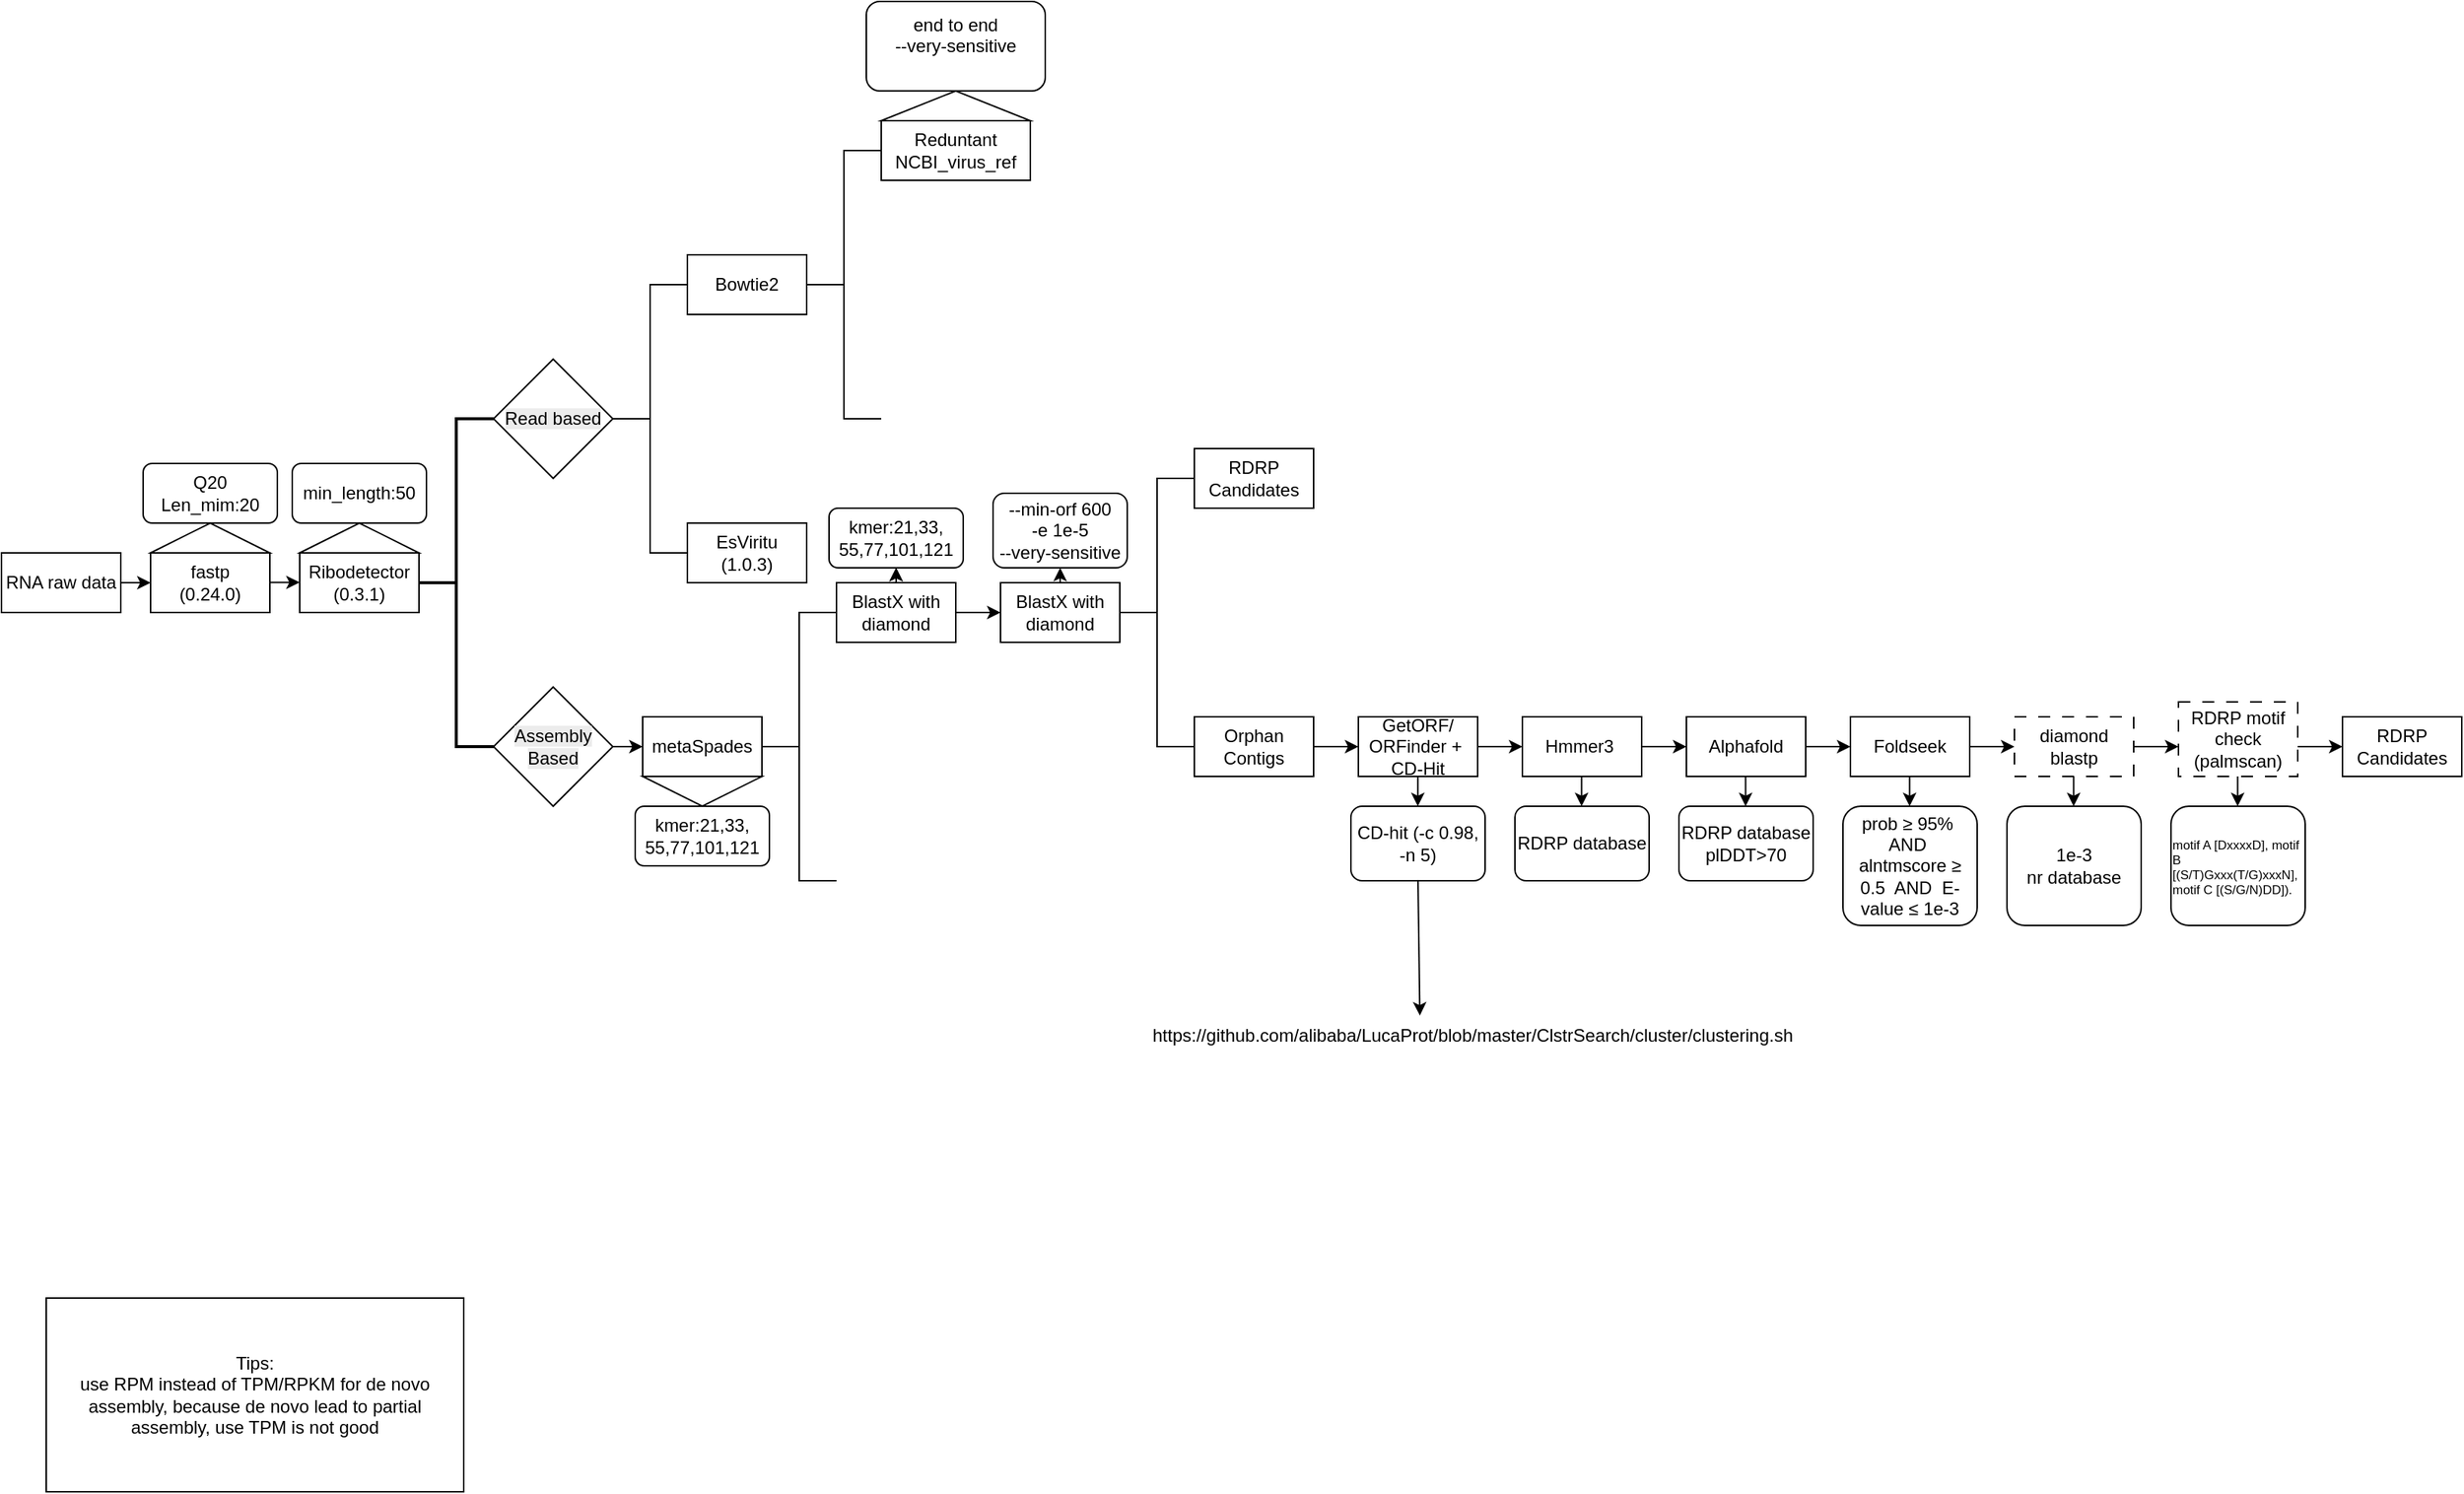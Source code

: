 <mxfile version="28.1.0">
  <diagram name="Page-1" id="d5VSCIzbNMDESyZ41HRd">
    <mxGraphModel dx="389" dy="1309" grid="1" gridSize="10" guides="1" tooltips="1" connect="1" arrows="1" fold="1" page="1" pageScale="1" pageWidth="850" pageHeight="1100" math="0" shadow="0">
      <root>
        <mxCell id="0" />
        <mxCell id="1" parent="0" />
        <mxCell id="2hq1q1hE4ae5PyoyzUcr-1" value="RNA raw data" style="rounded=0;whiteSpace=wrap;html=1;" parent="1" vertex="1">
          <mxGeometry x="30" y="60" width="80" height="40" as="geometry" />
        </mxCell>
        <mxCell id="3U4D3AY32I1sPScVAuO_-1" value="fastp&lt;div&gt;(0.24.0)&lt;/div&gt;" style="rounded=0;whiteSpace=wrap;html=1;" parent="1" vertex="1">
          <mxGeometry x="130" y="60" width="80" height="40" as="geometry" />
        </mxCell>
        <mxCell id="3U4D3AY32I1sPScVAuO_-2" value="" style="endArrow=classic;html=1;rounded=0;exitX=1;exitY=0.5;exitDx=0;exitDy=0;entryX=0;entryY=0.5;entryDx=0;entryDy=0;" parent="1" source="2hq1q1hE4ae5PyoyzUcr-1" target="3U4D3AY32I1sPScVAuO_-1" edge="1">
          <mxGeometry width="50" height="50" relative="1" as="geometry">
            <mxPoint x="350" y="270" as="sourcePoint" />
            <mxPoint x="400" y="220" as="targetPoint" />
          </mxGeometry>
        </mxCell>
        <mxCell id="3U4D3AY32I1sPScVAuO_-4" value="&lt;span style=&quot;background-color: transparent; color: light-dark(rgb(0, 0, 0), rgb(255, 255, 255));&quot;&gt;Q20&lt;/span&gt;&lt;div&gt;Len_mim:20&lt;/div&gt;" style="rounded=1;whiteSpace=wrap;html=1;" parent="1" vertex="1">
          <mxGeometry x="125" width="90" height="40" as="geometry" />
        </mxCell>
        <mxCell id="3U4D3AY32I1sPScVAuO_-6" value="" style="triangle;whiteSpace=wrap;html=1;rotation=-90;" parent="1" vertex="1">
          <mxGeometry x="160" y="10" width="20" height="80" as="geometry" />
        </mxCell>
        <mxCell id="mpjd_PZbwG2OVMUTGQUJ-1" value="" style="endArrow=classic;html=1;rounded=0;exitX=1;exitY=0.5;exitDx=0;exitDy=0;entryX=0;entryY=0.5;entryDx=0;entryDy=0;" parent="1" edge="1">
          <mxGeometry width="50" height="50" relative="1" as="geometry">
            <mxPoint x="210" y="79.81" as="sourcePoint" />
            <mxPoint x="230" y="79.81" as="targetPoint" />
          </mxGeometry>
        </mxCell>
        <mxCell id="mpjd_PZbwG2OVMUTGQUJ-2" value="Ribodetector&lt;div&gt;(0.3.1)&lt;/div&gt;" style="rounded=0;whiteSpace=wrap;html=1;" parent="1" vertex="1">
          <mxGeometry x="230" y="60" width="80" height="40" as="geometry" />
        </mxCell>
        <mxCell id="mpjd_PZbwG2OVMUTGQUJ-3" value="min_length:50" style="rounded=1;whiteSpace=wrap;html=1;" parent="1" vertex="1">
          <mxGeometry x="225" width="90" height="40" as="geometry" />
        </mxCell>
        <mxCell id="mpjd_PZbwG2OVMUTGQUJ-4" value="" style="triangle;whiteSpace=wrap;html=1;rotation=-90;" parent="1" vertex="1">
          <mxGeometry x="260" y="10" width="20" height="80" as="geometry" />
        </mxCell>
        <mxCell id="mpjd_PZbwG2OVMUTGQUJ-28" value="" style="strokeWidth=2;html=1;shape=mxgraph.flowchart.annotation_2;align=left;labelPosition=right;pointerEvents=1;" parent="1" vertex="1">
          <mxGeometry x="310" y="-30" width="50" height="220" as="geometry" />
        </mxCell>
        <mxCell id="mpjd_PZbwG2OVMUTGQUJ-31" value="&lt;meta charset=&quot;utf-8&quot;&gt;&lt;span style=&quot;color: rgb(0, 0, 0); font-family: Helvetica; font-size: 12px; font-style: normal; font-variant-ligatures: normal; font-variant-caps: normal; font-weight: 400; letter-spacing: normal; orphans: 2; text-align: center; text-indent: 0px; text-transform: none; widows: 2; word-spacing: 0px; -webkit-text-stroke-width: 0px; white-space: normal; background-color: rgb(236, 236, 236); text-decoration-thickness: initial; text-decoration-style: initial; text-decoration-color: initial; display: inline !important; float: none;&quot;&gt;Read based&lt;/span&gt;" style="rhombus;whiteSpace=wrap;html=1;" parent="1" vertex="1">
          <mxGeometry x="360" y="-70" width="80" height="80" as="geometry" />
        </mxCell>
        <mxCell id="mpjd_PZbwG2OVMUTGQUJ-32" value="EsViritu&lt;div&gt;(1.0.3)&lt;/div&gt;" style="rounded=0;whiteSpace=wrap;html=1;" parent="1" vertex="1">
          <mxGeometry x="490" y="40" width="80" height="40" as="geometry" />
        </mxCell>
        <mxCell id="mpjd_PZbwG2OVMUTGQUJ-35" value="" style="strokeWidth=1;html=1;shape=mxgraph.flowchart.annotation_2;align=left;labelPosition=right;pointerEvents=1;" parent="1" vertex="1">
          <mxGeometry x="440" y="-120" width="50" height="180" as="geometry" />
        </mxCell>
        <mxCell id="mpjd_PZbwG2OVMUTGQUJ-36" value="Bowtie2" style="rounded=0;whiteSpace=wrap;html=1;" parent="1" vertex="1">
          <mxGeometry x="490" y="-140" width="80" height="40" as="geometry" />
        </mxCell>
        <mxCell id="mpjd_PZbwG2OVMUTGQUJ-37" value="&lt;div&gt;end to end&lt;/div&gt;--very-sensitive&lt;div&gt;&lt;br&gt;&lt;/div&gt;" style="rounded=1;whiteSpace=wrap;html=1;" parent="1" vertex="1">
          <mxGeometry x="610" y="-310" width="120" height="60" as="geometry" />
        </mxCell>
        <mxCell id="mpjd_PZbwG2OVMUTGQUJ-38" value="" style="triangle;whiteSpace=wrap;html=1;rotation=-90;" parent="1" vertex="1">
          <mxGeometry x="660" y="-290" width="20" height="100" as="geometry" />
        </mxCell>
        <mxCell id="mpjd_PZbwG2OVMUTGQUJ-39" value="" style="strokeWidth=1;html=1;shape=mxgraph.flowchart.annotation_2;align=left;labelPosition=right;pointerEvents=1;" parent="1" vertex="1">
          <mxGeometry x="570" y="-210" width="50" height="180" as="geometry" />
        </mxCell>
        <mxCell id="mpjd_PZbwG2OVMUTGQUJ-40" value="Reduntant&lt;div&gt;NCBI_virus_ref&lt;/div&gt;" style="rounded=0;whiteSpace=wrap;html=1;" parent="1" vertex="1">
          <mxGeometry x="620" y="-230" width="100" height="40" as="geometry" />
        </mxCell>
        <mxCell id="M1uCpGNBb0KluPalSdDA-1" value="&lt;span style=&quot;color: rgb(0, 0, 0); font-family: Helvetica; font-size: 12px; font-style: normal; font-variant-ligatures: normal; font-variant-caps: normal; font-weight: 400; letter-spacing: normal; orphans: 2; text-align: center; text-indent: 0px; text-transform: none; widows: 2; word-spacing: 0px; -webkit-text-stroke-width: 0px; white-space: normal; background-color: rgb(236, 236, 236); text-decoration-thickness: initial; text-decoration-style: initial; text-decoration-color: initial; float: none; display: inline !important;&quot;&gt;Assembly&lt;/span&gt;&lt;div&gt;&lt;span style=&quot;color: rgb(0, 0, 0); font-family: Helvetica; font-size: 12px; font-style: normal; font-variant-ligatures: normal; font-variant-caps: normal; font-weight: 400; letter-spacing: normal; orphans: 2; text-align: center; text-indent: 0px; text-transform: none; widows: 2; word-spacing: 0px; -webkit-text-stroke-width: 0px; white-space: normal; background-color: rgb(236, 236, 236); text-decoration-thickness: initial; text-decoration-style: initial; text-decoration-color: initial; float: none; display: inline !important;&quot;&gt;Based&lt;/span&gt;&lt;/div&gt;" style="rhombus;whiteSpace=wrap;html=1;" parent="1" vertex="1">
          <mxGeometry x="360" y="150" width="80" height="80" as="geometry" />
        </mxCell>
        <mxCell id="M1uCpGNBb0KluPalSdDA-2" value="metaSpades" style="rounded=0;whiteSpace=wrap;html=1;" parent="1" vertex="1">
          <mxGeometry x="460" y="170" width="80" height="40" as="geometry" />
        </mxCell>
        <mxCell id="M1uCpGNBb0KluPalSdDA-4" value="" style="endArrow=classic;html=1;rounded=0;exitX=1;exitY=0.5;exitDx=0;exitDy=0;entryX=0;entryY=0.5;entryDx=0;entryDy=0;" parent="1" edge="1">
          <mxGeometry width="50" height="50" relative="1" as="geometry">
            <mxPoint x="440" y="190" as="sourcePoint" />
            <mxPoint x="460" y="190" as="targetPoint" />
          </mxGeometry>
        </mxCell>
        <mxCell id="M1uCpGNBb0KluPalSdDA-5" value="kmer:21,33,&lt;div&gt;55,77,101,121&lt;/div&gt;" style="rounded=1;whiteSpace=wrap;html=1;" parent="1" vertex="1">
          <mxGeometry x="455" y="230" width="90" height="40" as="geometry" />
        </mxCell>
        <mxCell id="M1uCpGNBb0KluPalSdDA-6" value="" style="triangle;whiteSpace=wrap;html=1;rotation=90;" parent="1" vertex="1">
          <mxGeometry x="490" y="180" width="20" height="80" as="geometry" />
        </mxCell>
        <mxCell id="M1uCpGNBb0KluPalSdDA-7" value="" style="strokeWidth=1;html=1;shape=mxgraph.flowchart.annotation_2;align=left;labelPosition=right;pointerEvents=1;" parent="1" vertex="1">
          <mxGeometry x="540" y="100" width="50" height="180" as="geometry" />
        </mxCell>
        <mxCell id="M1uCpGNBb0KluPalSdDA-19" value="" style="edgeStyle=orthogonalEdgeStyle;rounded=0;orthogonalLoop=1;jettySize=auto;html=1;" parent="1" source="M1uCpGNBb0KluPalSdDA-8" target="M1uCpGNBb0KluPalSdDA-10" edge="1">
          <mxGeometry relative="1" as="geometry" />
        </mxCell>
        <mxCell id="M1uCpGNBb0KluPalSdDA-8" value="BlastX with diamond" style="rounded=0;whiteSpace=wrap;html=1;" parent="1" vertex="1">
          <mxGeometry x="590" y="80" width="80" height="40" as="geometry" />
        </mxCell>
        <mxCell id="M1uCpGNBb0KluPalSdDA-10" value="kmer:21,33,&lt;div&gt;55,77,101,121&lt;/div&gt;" style="rounded=1;whiteSpace=wrap;html=1;" parent="1" vertex="1">
          <mxGeometry x="585" y="30" width="90" height="40" as="geometry" />
        </mxCell>
        <mxCell id="M1uCpGNBb0KluPalSdDA-12" value="" style="endArrow=classic;html=1;rounded=0;entryX=0.5;entryY=1;entryDx=0;entryDy=0;exitX=0.5;exitY=0;exitDx=0;exitDy=0;" parent="1" source="M1uCpGNBb0KluPalSdDA-8" target="M1uCpGNBb0KluPalSdDA-10" edge="1">
          <mxGeometry width="50" height="50" relative="1" as="geometry">
            <mxPoint x="680" y="160" as="sourcePoint" />
            <mxPoint x="730" y="110" as="targetPoint" />
          </mxGeometry>
        </mxCell>
        <mxCell id="M1uCpGNBb0KluPalSdDA-15" value="" style="endArrow=classic;html=1;rounded=0;exitX=1;exitY=0.5;exitDx=0;exitDy=0;" parent="1" edge="1">
          <mxGeometry width="50" height="50" relative="1" as="geometry">
            <mxPoint x="670" y="100" as="sourcePoint" />
            <mxPoint x="700" y="100" as="targetPoint" />
          </mxGeometry>
        </mxCell>
        <mxCell id="M1uCpGNBb0KluPalSdDA-16" value="BlastX with diamond" style="rounded=0;whiteSpace=wrap;html=1;" parent="1" vertex="1">
          <mxGeometry x="700" y="80" width="80" height="40" as="geometry" />
        </mxCell>
        <mxCell id="M1uCpGNBb0KluPalSdDA-17" value="--min-orf 600&lt;div&gt;-e 1e-5&lt;/div&gt;&lt;div&gt;--very-sensitive&lt;/div&gt;" style="rounded=1;whiteSpace=wrap;html=1;" parent="1" vertex="1">
          <mxGeometry x="695" y="20" width="90" height="50" as="geometry" />
        </mxCell>
        <mxCell id="M1uCpGNBb0KluPalSdDA-18" value="" style="endArrow=classic;html=1;rounded=0;entryX=0.5;entryY=1;entryDx=0;entryDy=0;exitX=0.5;exitY=0;exitDx=0;exitDy=0;" parent="1" target="M1uCpGNBb0KluPalSdDA-17" edge="1">
          <mxGeometry width="50" height="50" relative="1" as="geometry">
            <mxPoint x="740" y="80" as="sourcePoint" />
            <mxPoint x="840" y="110" as="targetPoint" />
          </mxGeometry>
        </mxCell>
        <mxCell id="M1uCpGNBb0KluPalSdDA-23" value="" style="strokeWidth=1;html=1;shape=mxgraph.flowchart.annotation_2;align=left;labelPosition=right;pointerEvents=1;" parent="1" vertex="1">
          <mxGeometry x="780" y="10" width="50" height="180" as="geometry" />
        </mxCell>
        <mxCell id="M1uCpGNBb0KluPalSdDA-24" value="RDRP Candidates" style="rounded=0;whiteSpace=wrap;html=1;" parent="1" vertex="1">
          <mxGeometry x="830" y="-10" width="80" height="40" as="geometry" />
        </mxCell>
        <mxCell id="M1uCpGNBb0KluPalSdDA-25" value="Orphan Contigs" style="rounded=0;whiteSpace=wrap;html=1;" parent="1" vertex="1">
          <mxGeometry x="830" y="170" width="80" height="40" as="geometry" />
        </mxCell>
        <mxCell id="M1uCpGNBb0KluPalSdDA-27" value="" style="endArrow=classic;html=1;rounded=0;exitX=1;exitY=0.5;exitDx=0;exitDy=0;" parent="1" edge="1">
          <mxGeometry width="50" height="50" relative="1" as="geometry">
            <mxPoint x="910" y="190" as="sourcePoint" />
            <mxPoint x="940" y="190" as="targetPoint" />
          </mxGeometry>
        </mxCell>
        <mxCell id="0CakbcepppxWFJiGsruR-1" value="GetORF/&lt;div&gt;&lt;span style=&quot;background-color: transparent; color: light-dark(rgb(0, 0, 0), rgb(255, 255, 255));&quot;&gt;ORFinder +&amp;nbsp;&lt;/span&gt;&lt;div&gt;&lt;div&gt;CD-Hit&lt;/div&gt;&lt;/div&gt;&lt;/div&gt;" style="rounded=0;whiteSpace=wrap;html=1;" parent="1" vertex="1">
          <mxGeometry x="940" y="170" width="80" height="40" as="geometry" />
        </mxCell>
        <mxCell id="0CakbcepppxWFJiGsruR-3" value="CD-hit (-c 0.98, -n 5)" style="rounded=1;whiteSpace=wrap;html=1;" parent="1" vertex="1">
          <mxGeometry x="935" y="230" width="90" height="50" as="geometry" />
        </mxCell>
        <mxCell id="0CakbcepppxWFJiGsruR-4" value="" style="endArrow=classic;html=1;rounded=0;exitX=0.5;exitY=0;exitDx=0;exitDy=0;" parent="1" edge="1">
          <mxGeometry width="50" height="50" relative="1" as="geometry">
            <mxPoint x="979.88" y="210" as="sourcePoint" />
            <mxPoint x="979.88" y="230" as="targetPoint" />
          </mxGeometry>
        </mxCell>
        <mxCell id="0CakbcepppxWFJiGsruR-5" value="Hmmer3&amp;nbsp;" style="rounded=0;whiteSpace=wrap;html=1;" parent="1" vertex="1">
          <mxGeometry x="1050" y="170" width="80" height="40" as="geometry" />
        </mxCell>
        <mxCell id="0CakbcepppxWFJiGsruR-6" value="" style="endArrow=classic;html=1;rounded=0;exitX=1;exitY=0.5;exitDx=0;exitDy=0;" parent="1" edge="1">
          <mxGeometry width="50" height="50" relative="1" as="geometry">
            <mxPoint x="1020" y="190" as="sourcePoint" />
            <mxPoint x="1050" y="190" as="targetPoint" />
          </mxGeometry>
        </mxCell>
        <mxCell id="0CakbcepppxWFJiGsruR-7" value="" style="endArrow=classic;html=1;rounded=0;exitX=0.5;exitY=0;exitDx=0;exitDy=0;" parent="1" edge="1">
          <mxGeometry width="50" height="50" relative="1" as="geometry">
            <mxPoint x="1089.71" y="210" as="sourcePoint" />
            <mxPoint x="1089.71" y="230" as="targetPoint" />
          </mxGeometry>
        </mxCell>
        <mxCell id="0CakbcepppxWFJiGsruR-8" value="RDRP database" style="rounded=1;whiteSpace=wrap;html=1;" parent="1" vertex="1">
          <mxGeometry x="1045" y="230" width="90" height="50" as="geometry" />
        </mxCell>
        <mxCell id="0CakbcepppxWFJiGsruR-9" value="Alphafold" style="rounded=0;whiteSpace=wrap;html=1;" parent="1" vertex="1">
          <mxGeometry x="1160" y="170" width="80" height="40" as="geometry" />
        </mxCell>
        <mxCell id="0CakbcepppxWFJiGsruR-10" value="" style="endArrow=classic;html=1;rounded=0;exitX=1;exitY=0.5;exitDx=0;exitDy=0;" parent="1" edge="1">
          <mxGeometry width="50" height="50" relative="1" as="geometry">
            <mxPoint x="1130" y="190" as="sourcePoint" />
            <mxPoint x="1160" y="190" as="targetPoint" />
          </mxGeometry>
        </mxCell>
        <mxCell id="0CakbcepppxWFJiGsruR-11" value="" style="endArrow=classic;html=1;rounded=0;exitX=0.5;exitY=0;exitDx=0;exitDy=0;" parent="1" edge="1">
          <mxGeometry width="50" height="50" relative="1" as="geometry">
            <mxPoint x="1199.71" y="210" as="sourcePoint" />
            <mxPoint x="1199.71" y="230" as="targetPoint" />
          </mxGeometry>
        </mxCell>
        <mxCell id="0CakbcepppxWFJiGsruR-12" value="RDRP database&lt;div&gt;plDDT&amp;gt;70&lt;/div&gt;" style="rounded=1;whiteSpace=wrap;html=1;" parent="1" vertex="1">
          <mxGeometry x="1155" y="230" width="90" height="50" as="geometry" />
        </mxCell>
        <mxCell id="0CakbcepppxWFJiGsruR-13" value="" style="endArrow=classic;html=1;rounded=0;exitX=1;exitY=0.5;exitDx=0;exitDy=0;" parent="1" edge="1">
          <mxGeometry width="50" height="50" relative="1" as="geometry">
            <mxPoint x="1240" y="190" as="sourcePoint" />
            <mxPoint x="1270" y="190" as="targetPoint" />
          </mxGeometry>
        </mxCell>
        <mxCell id="0CakbcepppxWFJiGsruR-14" value="Foldseek" style="rounded=0;whiteSpace=wrap;html=1;" parent="1" vertex="1">
          <mxGeometry x="1270" y="170" width="80" height="40" as="geometry" />
        </mxCell>
        <mxCell id="0CakbcepppxWFJiGsruR-17" value="" style="endArrow=classic;html=1;rounded=0;exitX=0.5;exitY=0;exitDx=0;exitDy=0;" parent="1" edge="1">
          <mxGeometry width="50" height="50" relative="1" as="geometry">
            <mxPoint x="1309.71" y="210" as="sourcePoint" />
            <mxPoint x="1309.71" y="230" as="targetPoint" />
          </mxGeometry>
        </mxCell>
        <mxCell id="0CakbcepppxWFJiGsruR-18" value="&lt;span style=&quot;text-align: left;&quot;&gt;prob ≥ 95%&amp;nbsp; AND&amp;nbsp; alntmscore ≥ 0.5&amp;nbsp; AND&amp;nbsp; E-value ≤ 1e-3&lt;/span&gt;" style="rounded=1;whiteSpace=wrap;html=1;" parent="1" vertex="1">
          <mxGeometry x="1265" y="230" width="90" height="80" as="geometry" />
        </mxCell>
        <mxCell id="0CakbcepppxWFJiGsruR-19" value="" style="endArrow=classic;html=1;rounded=0;exitX=1;exitY=0.5;exitDx=0;exitDy=0;" parent="1" edge="1">
          <mxGeometry width="50" height="50" relative="1" as="geometry">
            <mxPoint x="1350" y="190" as="sourcePoint" />
            <mxPoint x="1380" y="190" as="targetPoint" />
          </mxGeometry>
        </mxCell>
        <mxCell id="0CakbcepppxWFJiGsruR-20" value="diamond&lt;div&gt;blastp&lt;/div&gt;" style="rounded=0;whiteSpace=wrap;html=1;dashed=1;dashPattern=8 8;" parent="1" vertex="1">
          <mxGeometry x="1380" y="170" width="80" height="40" as="geometry" />
        </mxCell>
        <mxCell id="0CakbcepppxWFJiGsruR-21" value="" style="endArrow=classic;html=1;rounded=0;exitX=0.5;exitY=0;exitDx=0;exitDy=0;" parent="1" edge="1">
          <mxGeometry width="50" height="50" relative="1" as="geometry">
            <mxPoint x="1419.71" y="210" as="sourcePoint" />
            <mxPoint x="1419.71" y="230" as="targetPoint" />
          </mxGeometry>
        </mxCell>
        <mxCell id="0CakbcepppxWFJiGsruR-22" value="&lt;span style=&quot;text-align: left;&quot;&gt;1e-3&lt;/span&gt;&lt;div&gt;&lt;span style=&quot;text-align: left;&quot;&gt;nr database&lt;/span&gt;&lt;/div&gt;" style="rounded=1;whiteSpace=wrap;html=1;" parent="1" vertex="1">
          <mxGeometry x="1375" y="230" width="90" height="80" as="geometry" />
        </mxCell>
        <mxCell id="0CakbcepppxWFJiGsruR-23" value="" style="endArrow=classic;html=1;rounded=0;exitX=1;exitY=0.5;exitDx=0;exitDy=0;" parent="1" edge="1">
          <mxGeometry width="50" height="50" relative="1" as="geometry">
            <mxPoint x="1460" y="190" as="sourcePoint" />
            <mxPoint x="1490" y="190" as="targetPoint" />
          </mxGeometry>
        </mxCell>
        <mxCell id="0CakbcepppxWFJiGsruR-24" value="RDRP motif check&lt;div&gt;(palmscan)&lt;/div&gt;" style="rounded=0;whiteSpace=wrap;html=1;dashed=1;dashPattern=8 8;" parent="1" vertex="1">
          <mxGeometry x="1490" y="160" width="80" height="50" as="geometry" />
        </mxCell>
        <mxCell id="0CakbcepppxWFJiGsruR-25" value="" style="endArrow=classic;html=1;rounded=0;exitX=0.5;exitY=0;exitDx=0;exitDy=0;" parent="1" edge="1">
          <mxGeometry width="50" height="50" relative="1" as="geometry">
            <mxPoint x="1529.71" y="210" as="sourcePoint" />
            <mxPoint x="1529.71" y="230" as="targetPoint" />
          </mxGeometry>
        </mxCell>
        <mxCell id="0CakbcepppxWFJiGsruR-26" value="&lt;p style=&quot;margin: 0px; font-variant-numeric: normal; font-variant-east-asian: normal; font-variant-alternates: normal; font-size-adjust: none; font-kerning: auto; font-optical-sizing: auto; font-feature-settings: normal; font-variation-settings: normal; font-variant-position: normal; font-variant-emoji: normal; font-stretch: normal; font-size: 8.5px; line-height: normal; text-align: start;&quot; class=&quot;p1&quot;&gt;motif A [DxxxxD], motif B [(S/T)Gxxx(T/G)xxxN], motif C [(S/G/N)DD]).&lt;/p&gt;" style="rounded=1;whiteSpace=wrap;html=1;" parent="1" vertex="1">
          <mxGeometry x="1485" y="230" width="90" height="80" as="geometry" />
        </mxCell>
        <mxCell id="1CzcoiM6m79WCnnG3GS5-1" value="RDRP Candidates" style="rounded=0;whiteSpace=wrap;html=1;" parent="1" vertex="1">
          <mxGeometry x="1600" y="170" width="80" height="40" as="geometry" />
        </mxCell>
        <mxCell id="1CzcoiM6m79WCnnG3GS5-3" value="" style="endArrow=classic;html=1;rounded=0;exitX=1;exitY=0.5;exitDx=0;exitDy=0;" parent="1" edge="1">
          <mxGeometry width="50" height="50" relative="1" as="geometry">
            <mxPoint x="1570" y="190" as="sourcePoint" />
            <mxPoint x="1600" y="190" as="targetPoint" />
          </mxGeometry>
        </mxCell>
        <UserObject label="https://github.com/alibaba/LucaProt/blob/master/ClstrSearch/cluster/clustering.sh" link="https://github.com/alibaba/LucaProt/blob/master/ClstrSearch/cluster/clustering.sh" id="1CzcoiM6m79WCnnG3GS5-4">
          <mxCell style="text;whiteSpace=wrap;html=1;" parent="1" vertex="1">
            <mxGeometry x="800" y="370" width="460" height="40" as="geometry" />
          </mxCell>
        </UserObject>
        <mxCell id="1CzcoiM6m79WCnnG3GS5-6" value="" style="endArrow=classic;html=1;rounded=0;exitX=0.5;exitY=1;exitDx=0;exitDy=0;entryX=0.394;entryY=0.011;entryDx=0;entryDy=0;entryPerimeter=0;" parent="1" source="0CakbcepppxWFJiGsruR-3" target="1CzcoiM6m79WCnnG3GS5-4" edge="1">
          <mxGeometry width="50" height="50" relative="1" as="geometry">
            <mxPoint x="980" y="320" as="sourcePoint" />
            <mxPoint x="980" y="340" as="targetPoint" />
          </mxGeometry>
        </mxCell>
        <mxCell id="HUlDQ5VoFlM1ivxALCAT-1" value="Tips:&lt;div&gt;use RPM instead of TPM/RPKM for de novo assembly, because de novo lead to partial assembly, use TPM is not good&lt;/div&gt;" style="rounded=0;whiteSpace=wrap;html=1;" vertex="1" parent="1">
          <mxGeometry x="60" y="560" width="280" height="130" as="geometry" />
        </mxCell>
      </root>
    </mxGraphModel>
  </diagram>
</mxfile>
